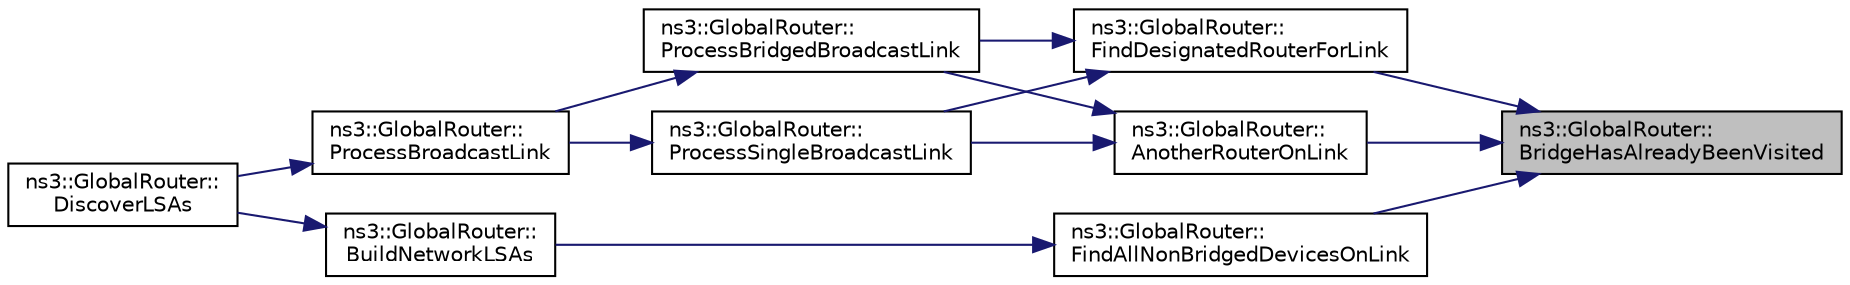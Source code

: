 digraph "ns3::GlobalRouter::BridgeHasAlreadyBeenVisited"
{
 // LATEX_PDF_SIZE
  edge [fontname="Helvetica",fontsize="10",labelfontname="Helvetica",labelfontsize="10"];
  node [fontname="Helvetica",fontsize="10",shape=record];
  rankdir="RL";
  Node1 [label="ns3::GlobalRouter::\lBridgeHasAlreadyBeenVisited",height=0.2,width=0.4,color="black", fillcolor="grey75", style="filled", fontcolor="black",tooltip="When recursively checking for devices on the link, check whether a given device has already been visi..."];
  Node1 -> Node2 [dir="back",color="midnightblue",fontsize="10",style="solid",fontname="Helvetica"];
  Node2 [label="ns3::GlobalRouter::\lAnotherRouterOnLink",height=0.2,width=0.4,color="black", fillcolor="white", style="filled",URL="$classns3_1_1_global_router.html#aaca30a12cd905fdb6b02ac956bf32294",tooltip="Checks for the presence of another router on the NetDevice."];
  Node2 -> Node3 [dir="back",color="midnightblue",fontsize="10",style="solid",fontname="Helvetica"];
  Node3 [label="ns3::GlobalRouter::\lProcessBridgedBroadcastLink",height=0.2,width=0.4,color="black", fillcolor="white", style="filled",URL="$classns3_1_1_global_router.html#a7368716600989ea7d4bec67fa4f86e4c",tooltip="Process a bridged broadcast link."];
  Node3 -> Node4 [dir="back",color="midnightblue",fontsize="10",style="solid",fontname="Helvetica"];
  Node4 [label="ns3::GlobalRouter::\lProcessBroadcastLink",height=0.2,width=0.4,color="black", fillcolor="white", style="filled",URL="$classns3_1_1_global_router.html#af981be58153ef32690b434072cd3205b",tooltip="Process a generic broadcast link."];
  Node4 -> Node5 [dir="back",color="midnightblue",fontsize="10",style="solid",fontname="Helvetica"];
  Node5 [label="ns3::GlobalRouter::\lDiscoverLSAs",height=0.2,width=0.4,color="black", fillcolor="white", style="filled",URL="$classns3_1_1_global_router.html#a44e135879879a27cd8d2566b5e9761cf",tooltip="Walk the connected channels, discover the adjacent routers and build the associated number of Global ..."];
  Node2 -> Node6 [dir="back",color="midnightblue",fontsize="10",style="solid",fontname="Helvetica"];
  Node6 [label="ns3::GlobalRouter::\lProcessSingleBroadcastLink",height=0.2,width=0.4,color="black", fillcolor="white", style="filled",URL="$classns3_1_1_global_router.html#a16b0eecb167b84a7160c8903839a826f",tooltip="Process a single broadcast link."];
  Node6 -> Node4 [dir="back",color="midnightblue",fontsize="10",style="solid",fontname="Helvetica"];
  Node1 -> Node7 [dir="back",color="midnightblue",fontsize="10",style="solid",fontname="Helvetica"];
  Node7 [label="ns3::GlobalRouter::\lFindAllNonBridgedDevicesOnLink",height=0.2,width=0.4,color="black", fillcolor="white", style="filled",URL="$classns3_1_1_global_router.html#a1ef6bb021637f6dd7b6109ad63316eb6",tooltip="Return a container of all non-bridged NetDevices on a link."];
  Node7 -> Node8 [dir="back",color="midnightblue",fontsize="10",style="solid",fontname="Helvetica"];
  Node8 [label="ns3::GlobalRouter::\lBuildNetworkLSAs",height=0.2,width=0.4,color="black", fillcolor="white", style="filled",URL="$classns3_1_1_global_router.html#aff937ae50e8cc2de5a6e989cbe17609b",tooltip="Build one NetworkLSA for each net device talking to a network that we are the designated router for."];
  Node8 -> Node5 [dir="back",color="midnightblue",fontsize="10",style="solid",fontname="Helvetica"];
  Node1 -> Node9 [dir="back",color="midnightblue",fontsize="10",style="solid",fontname="Helvetica"];
  Node9 [label="ns3::GlobalRouter::\lFindDesignatedRouterForLink",height=0.2,width=0.4,color="black", fillcolor="white", style="filled",URL="$classns3_1_1_global_router.html#a03599f842ce89bfc81fb61319cf08a88",tooltip="Finds a designated router."];
  Node9 -> Node3 [dir="back",color="midnightblue",fontsize="10",style="solid",fontname="Helvetica"];
  Node9 -> Node6 [dir="back",color="midnightblue",fontsize="10",style="solid",fontname="Helvetica"];
}
